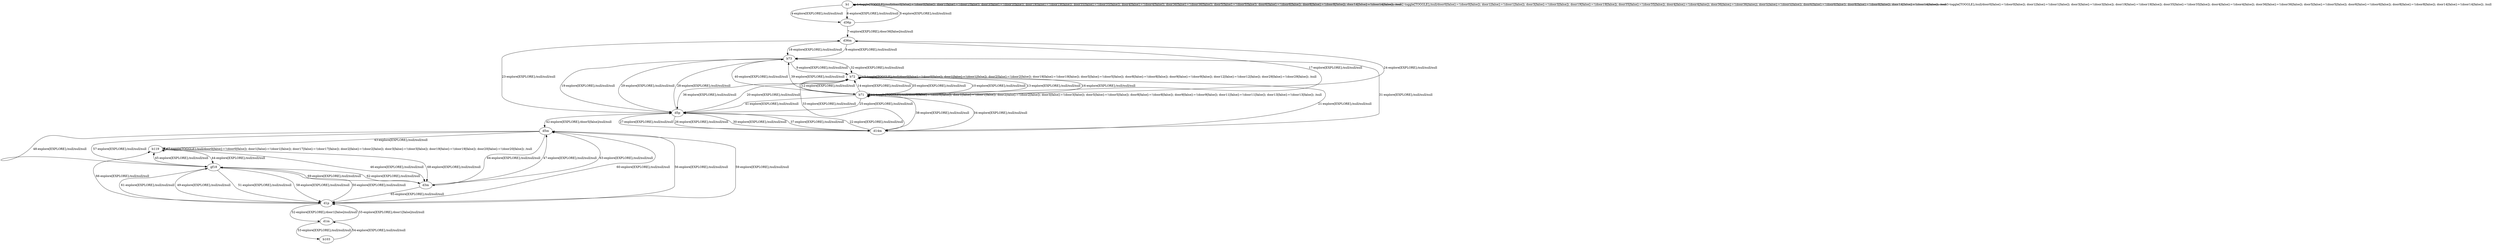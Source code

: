 # Total number of goals covered by this test: 2
# b103 --> d1m
# d1m --> b103

digraph g {
"b1" -> "b1" [label = "1-toggle[TOGGLE];/null/door0[false]:=!(door0[false]); door1[false]:=!(door1[false]); door3[false]:=!(door3[false]); door19[false]:=!(door19[false]); door35[false]:=!(door35[false]); door4[false]:=!(door4[false]); door36[false]:=!(door36[false]); door5[false]:=!(door5[false]); door6[false]:=!(door6[false]); door8[false]:=!(door8[false]); door14[false]:=!(door14[false]); /null"];
"b1" -> "b1" [label = "2-toggle[TOGGLE];/null/door0[false]:=!(door0[false]); door1[false]:=!(door1[false]); door3[false]:=!(door3[false]); door19[false]:=!(door19[false]); door35[false]:=!(door35[false]); door4[false]:=!(door4[false]); door36[false]:=!(door36[false]); door5[false]:=!(door5[false]); door6[false]:=!(door6[false]); door8[false]:=!(door8[false]); door14[false]:=!(door14[false]); /null"];
"b1" -> "b1" [label = "3-toggle[TOGGLE];/null/door0[false]:=!(door0[false]); door1[false]:=!(door1[false]); door3[false]:=!(door3[false]); door19[false]:=!(door19[false]); door35[false]:=!(door35[false]); door4[false]:=!(door4[false]); door36[false]:=!(door36[false]); door5[false]:=!(door5[false]); door6[false]:=!(door6[false]); door8[false]:=!(door8[false]); door14[false]:=!(door14[false]); /null"];
"b1" -> "d36p" [label = "4-explore[EXPLORE];/null/null/null"];
"d36p" -> "b1" [label = "5-explore[EXPLORE];/null/null/null"];
"b1" -> "d36p" [label = "6-explore[EXPLORE];/null/null/null"];
"d36p" -> "d36m" [label = "7-explore[EXPLORE];/door36[false]/null/null"];
"d36m" -> "b73" [label = "8-explore[EXPLORE];/null/null/null"];
"b73" -> "b72" [label = "9-explore[EXPLORE];/null/null/null"];
"b72" -> "b71" [label = "10-explore[EXPLORE];/null/null/null"];
"b71" -> "b71" [label = "11-toggle[TOGGLE];/null/door0[false]:=!(door0[false]); door1[false]:=!(door1[false]); door2[false]:=!(door2[false]); door3[false]:=!(door3[false]); door5[false]:=!(door5[false]); door8[false]:=!(door8[false]); door9[false]:=!(door9[false]); door11[false]:=!(door11[false]); door13[false]:=!(door13[false]); /null"];
"b71" -> "b72" [label = "12-explore[EXPLORE];/null/null/null"];
"b72" -> "b71" [label = "13-explore[EXPLORE];/null/null/null"];
"b71" -> "b72" [label = "14-explore[EXPLORE];/null/null/null"];
"b72" -> "b72" [label = "15-toggle[TOGGLE];/null/door0[false]:=!(door0[false]); door1[false]:=!(door1[false]); door2[false]:=!(door2[false]); door19[false]:=!(door19[false]); door5[false]:=!(door5[false]); door8[false]:=!(door8[false]); door9[false]:=!(door9[false]); door12[false]:=!(door12[false]); door29[false]:=!(door29[false]); /null"];
"b72" -> "b71" [label = "16-explore[EXPLORE];/null/null/null"];
"b71" -> "d36m" [label = "17-explore[EXPLORE];/null/null/null"];
"d36m" -> "b73" [label = "18-explore[EXPLORE];/null/null/null"];
"b73" -> "d5p" [label = "19-explore[EXPLORE];/null/null/null"];
"d5p" -> "b72" [label = "20-explore[EXPLORE];/null/null/null"];
"b72" -> "d14m" [label = "21-explore[EXPLORE];/null/null/null"];
"d14m" -> "d5p" [label = "22-explore[EXPLORE];/null/null/null"];
"d5p" -> "d36m" [label = "23-explore[EXPLORE];/null/null/null"];
"d36m" -> "b71" [label = "24-explore[EXPLORE];/null/null/null"];
"b71" -> "d5p" [label = "25-explore[EXPLORE];/null/null/null"];
"d5p" -> "d14m" [label = "26-explore[EXPLORE];/null/null/null"];
"d14m" -> "d5p" [label = "27-explore[EXPLORE];/null/null/null"];
"d5p" -> "b73" [label = "28-explore[EXPLORE];/null/null/null"];
"b73" -> "d5p" [label = "29-explore[EXPLORE];/null/null/null"];
"d5p" -> "d14m" [label = "30-explore[EXPLORE];/null/null/null"];
"d14m" -> "b73" [label = "31-explore[EXPLORE];/null/null/null"];
"b73" -> "b72" [label = "32-explore[EXPLORE];/null/null/null"];
"b72" -> "d14m" [label = "33-explore[EXPLORE];/null/null/null"];
"d14m" -> "b71" [label = "34-explore[EXPLORE];/null/null/null"];
"b71" -> "b72" [label = "35-explore[EXPLORE];/null/null/null"];
"b72" -> "d5p" [label = "36-explore[EXPLORE];/null/null/null"];
"d5p" -> "d14m" [label = "37-explore[EXPLORE];/null/null/null"];
"d14m" -> "b71" [label = "38-explore[EXPLORE];/null/null/null"];
"b71" -> "b73" [label = "39-explore[EXPLORE];/null/null/null"];
"b73" -> "b71" [label = "40-explore[EXPLORE];/null/null/null"];
"b71" -> "d5p" [label = "41-explore[EXPLORE];/null/null/null"];
"d5p" -> "d5m" [label = "42-explore[EXPLORE];/door5[false]/null/null"];
"d5m" -> "b119" [label = "43-explore[EXPLORE];/null/null/null"];
"b119" -> "gf18" [label = "44-explore[EXPLORE];/null/null/null"];
"gf18" -> "b119" [label = "45-explore[EXPLORE];/null/null/null"];
"b119" -> "d3m" [label = "46-explore[EXPLORE];/null/null/null"];
"d3m" -> "d5m" [label = "47-explore[EXPLORE];/null/null/null"];
"d5m" -> "gf18" [label = "48-explore[EXPLORE];/null/null/null"];
"gf18" -> "d1p" [label = "49-explore[EXPLORE];/null/null/null"];
"d1p" -> "gf18" [label = "50-explore[EXPLORE];/null/null/null"];
"gf18" -> "d1p" [label = "51-explore[EXPLORE];/null/null/null"];
"d1p" -> "d1m" [label = "52-explore[EXPLORE];/door1[false]/null/null"];
"d1m" -> "b103" [label = "53-explore[EXPLORE];/null/null/null"];
"b103" -> "d1m" [label = "54-explore[EXPLORE];/null/null/null"];
"d1m" -> "d1p" [label = "55-explore[EXPLORE];/door1[false]/null/null"];
"d1p" -> "d5m" [label = "56-explore[EXPLORE];/null/null/null"];
"d5m" -> "gf18" [label = "57-explore[EXPLORE];/null/null/null"];
"gf18" -> "d1p" [label = "58-explore[EXPLORE];/null/null/null"];
"d1p" -> "d5m" [label = "59-explore[EXPLORE];/null/null/null"];
"d5m" -> "d1p" [label = "60-explore[EXPLORE];/null/null/null"];
"d1p" -> "gf18" [label = "61-explore[EXPLORE];/null/null/null"];
"gf18" -> "d3m" [label = "62-explore[EXPLORE];/null/null/null"];
"d3m" -> "d5m" [label = "63-explore[EXPLORE];/null/null/null"];
"d5m" -> "d3m" [label = "64-explore[EXPLORE];/null/null/null"];
"d3m" -> "d1p" [label = "65-explore[EXPLORE];/null/null/null"];
"d1p" -> "b119" [label = "66-explore[EXPLORE];/null/null/null"];
"b119" -> "b119" [label = "67-toggle[TOGGLE];/null/door0[false]:=!(door0[false]); door1[false]:=!(door1[false]); door17[false]:=!(door17[false]); door2[false]:=!(door2[false]); door3[false]:=!(door3[false]); door19[false]:=!(door19[false]); door20[false]:=!(door20[false]); /null"];
"b119" -> "d3m" [label = "68-explore[EXPLORE];/null/null/null"];
"d3m" -> "gf18" [label = "69-explore[EXPLORE];/null/null/null"];
}